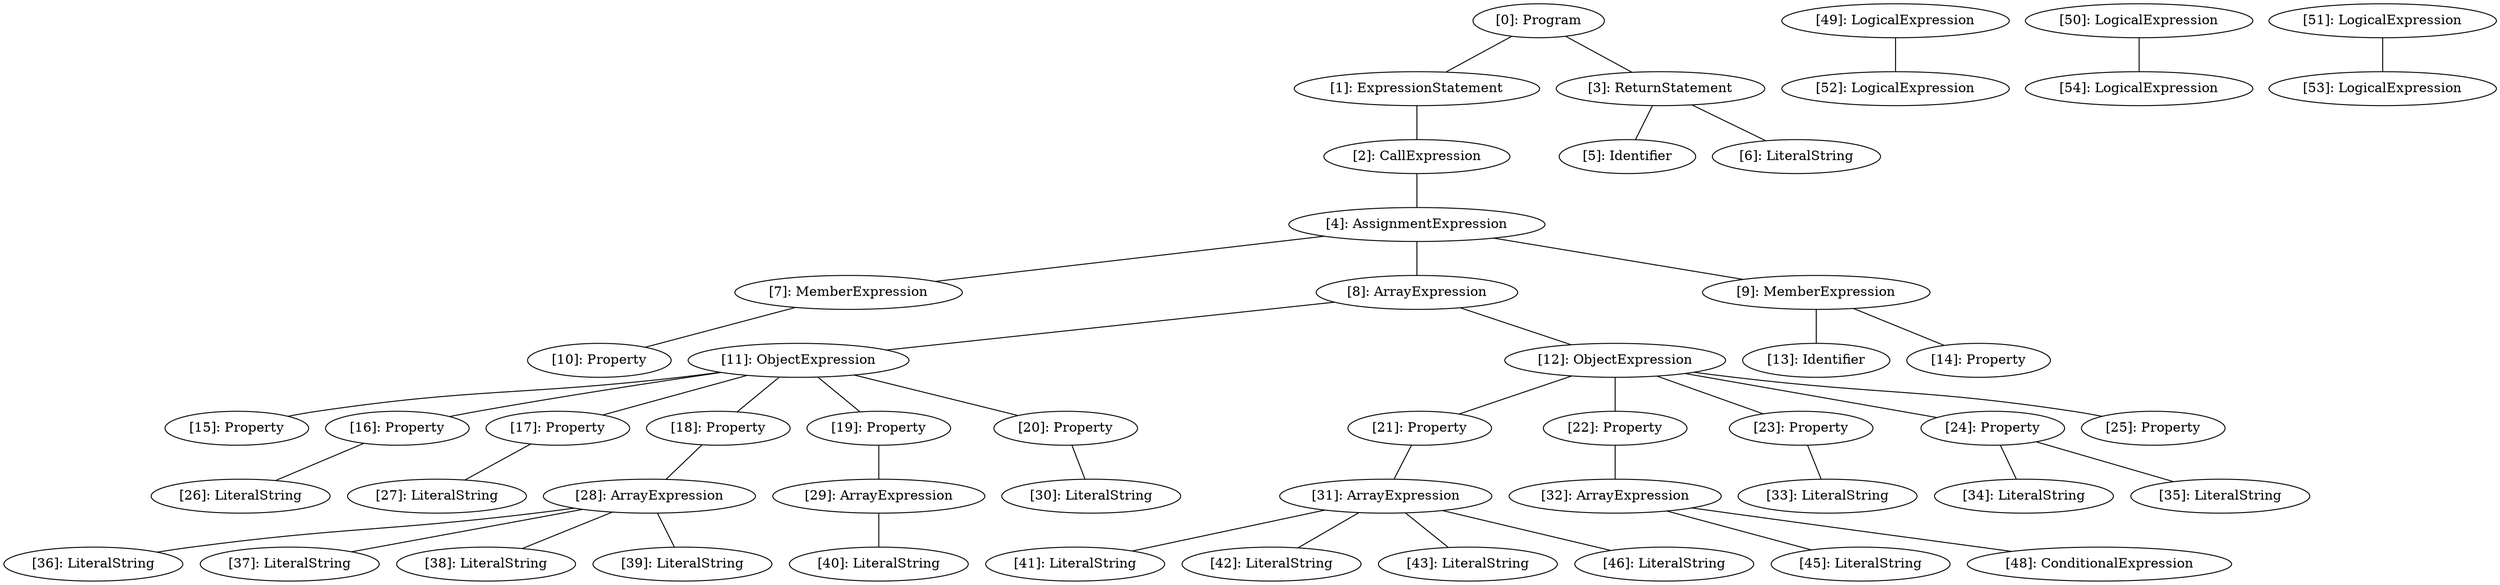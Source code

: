 // Result
graph {
	0 [label="[0]: Program"]
	1 [label="[1]: ExpressionStatement"]
	2 [label="[2]: CallExpression"]
	3 [label="[3]: ReturnStatement"]
	4 [label="[4]: AssignmentExpression"]
	5 [label="[5]: Identifier"]
	6 [label="[6]: LiteralString"]
	7 [label="[7]: MemberExpression"]
	8 [label="[8]: ArrayExpression"]
	9 [label="[9]: MemberExpression"]
	10 [label="[10]: Property"]
	11 [label="[11]: ObjectExpression"]
	12 [label="[12]: ObjectExpression"]
	13 [label="[13]: Identifier"]
	14 [label="[14]: Property"]
	15 [label="[15]: Property"]
	16 [label="[16]: Property"]
	17 [label="[17]: Property"]
	18 [label="[18]: Property"]
	19 [label="[19]: Property"]
	20 [label="[20]: Property"]
	21 [label="[21]: Property"]
	22 [label="[22]: Property"]
	23 [label="[23]: Property"]
	24 [label="[24]: Property"]
	25 [label="[25]: Property"]
	26 [label="[26]: LiteralString"]
	27 [label="[27]: LiteralString"]
	28 [label="[28]: ArrayExpression"]
	29 [label="[29]: ArrayExpression"]
	30 [label="[30]: LiteralString"]
	31 [label="[31]: ArrayExpression"]
	32 [label="[32]: ArrayExpression"]
	33 [label="[33]: LiteralString"]
	34 [label="[34]: LiteralString"]
	35 [label="[35]: LiteralString"]
	36 [label="[36]: LiteralString"]
	37 [label="[37]: LiteralString"]
	38 [label="[38]: LiteralString"]
	39 [label="[39]: LiteralString"]
	40 [label="[40]: LiteralString"]
	41 [label="[41]: LiteralString"]
	42 [label="[42]: LiteralString"]
	43 [label="[43]: LiteralString"]
	45 [label="[45]: LiteralString"]
	46 [label="[46]: LiteralString"]
	48 [label="[48]: ConditionalExpression"]
	49 [label="[49]: LogicalExpression"]
	50 [label="[50]: LogicalExpression"]
	51 [label="[51]: LogicalExpression"]
	52 [label="[52]: LogicalExpression"]
	53 [label="[53]: LogicalExpression"]
	54 [label="[54]: LogicalExpression"]
	0 -- 1
	0 -- 3
	1 -- 2
	2 -- 4
	3 -- 5
	3 -- 6
	4 -- 7
	4 -- 8
	4 -- 9
	7 -- 10
	8 -- 11
	8 -- 12
	9 -- 13
	9 -- 14
	11 -- 15
	11 -- 16
	11 -- 17
	11 -- 18
	11 -- 19
	11 -- 20
	12 -- 21
	12 -- 22
	12 -- 23
	12 -- 24
	12 -- 25
	16 -- 26
	17 -- 27
	18 -- 28
	19 -- 29
	20 -- 30
	21 -- 31
	22 -- 32
	23 -- 33
	24 -- 34
	24 -- 35
	28 -- 36
	28 -- 37
	28 -- 38
	28 -- 39
	29 -- 40
	31 -- 41
	31 -- 42
	31 -- 43
	31 -- 46
	32 -- 45
	32 -- 48
	49 -- 52
	50 -- 54
	51 -- 53
}
